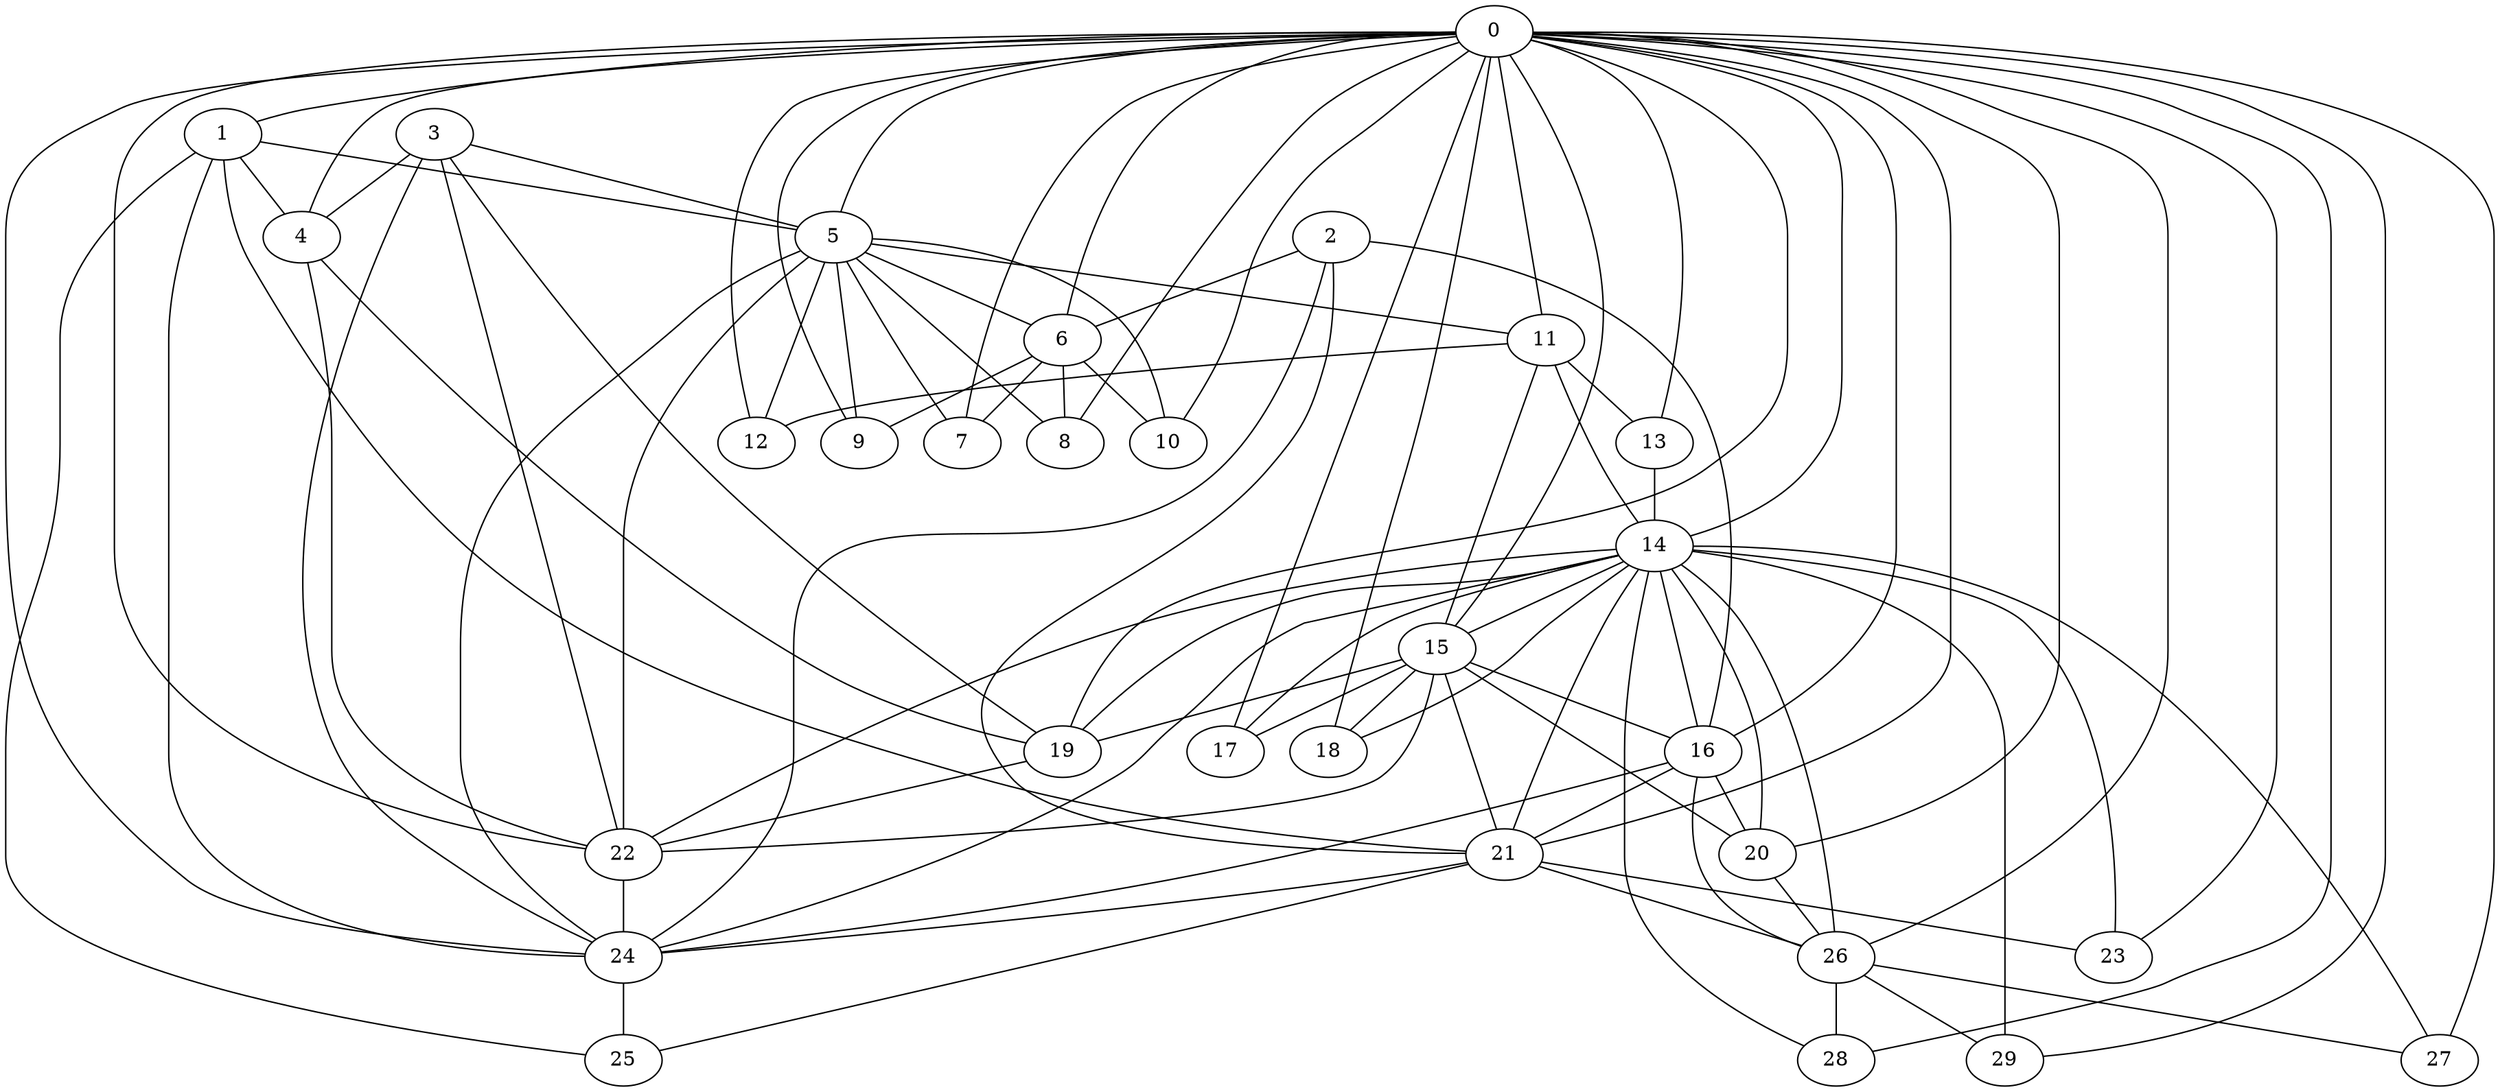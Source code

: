 graph G {
   0 -- 9
   0 -- 1
   0 -- 4
   0 -- 5
   0 -- 6
   0 -- 7
   0 -- 8
   0 -- 10
   0 -- 11
   0 -- 12
   0 -- 13
   0 -- 14
   0 -- 15
   0 -- 16
   0 -- 17
   0 -- 18
   0 -- 19
   0 -- 20
   0 -- 21
   0 -- 22
   0 -- 23
   0 -- 24
   0 -- 26
   0 -- 27
   0 -- 28
   0 -- 29
   1 -- 24
   1 -- 4
   1 -- 21
   1 -- 5
   1 -- 25
   2 -- 6
   2 -- 16
   2 -- 24
   2 -- 21
   3 -- 4
   3 -- 22
   3 -- 19
   3 -- 24
   3 -- 5
   4 -- 22
   4 -- 19
   5 -- 8
   5 -- 9
   5 -- 6
   5 -- 7
   5 -- 10
   5 -- 11
   5 -- 12
   5 -- 22
   5 -- 24
   6 -- 8
   6 -- 10
   6 -- 7
   6 -- 9
   11 -- 13
   11 -- 12
   11 -- 14
   11 -- 15
   13 -- 14
   14 -- 16
   14 -- 19
   14 -- 15
   14 -- 17
   14 -- 18
   14 -- 20
   14 -- 21
   14 -- 22
   14 -- 23
   14 -- 24
   14 -- 26
   14 -- 27
   14 -- 28
   14 -- 29
   15 -- 16
   15 -- 19
   15 -- 17
   15 -- 18
   15 -- 20
   15 -- 21
   15 -- 22
   16 -- 24
   16 -- 26
   16 -- 21
   16 -- 20
   19 -- 22
   20 -- 26
   21 -- 24
   21 -- 23
   21 -- 25
   21 -- 26
   22 -- 24
   24 -- 25
   26 -- 29
   26 -- 28
   26 -- 27
}
